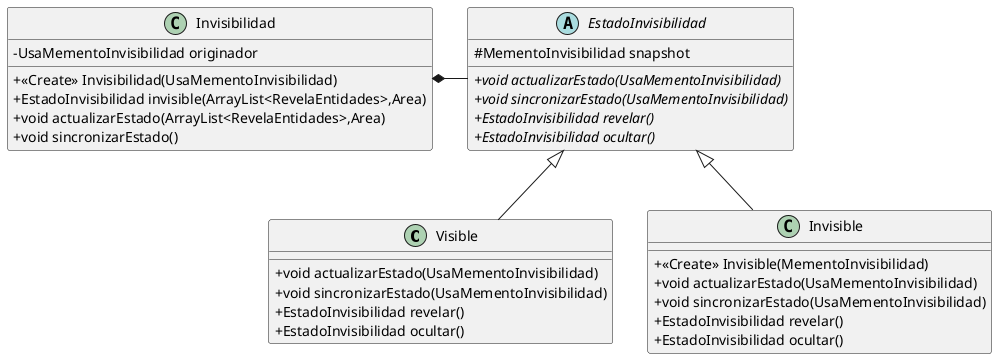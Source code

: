 @startuml
skinparam classAttributeIconSize 0
class Visible {
+ void actualizarEstado(UsaMementoInvisibilidad)
+ void sincronizarEstado(UsaMementoInvisibilidad)
+ EstadoInvisibilidad revelar()
+ EstadoInvisibilidad ocultar()
}
class Invisible {
+ <<Create>> Invisible(MementoInvisibilidad)
+ void actualizarEstado(UsaMementoInvisibilidad)
+ void sincronizarEstado(UsaMementoInvisibilidad)
+ EstadoInvisibilidad revelar()
+ EstadoInvisibilidad ocultar()
}
class Invisibilidad {
- UsaMementoInvisibilidad originador
+ <<Create>> Invisibilidad(UsaMementoInvisibilidad)
+ EstadoInvisibilidad invisible(ArrayList<RevelaEntidades>,Area)
+ void actualizarEstado(ArrayList<RevelaEntidades>,Area)
+ void sincronizarEstado()
}
abstract class EstadoInvisibilidad {
# MementoInvisibilidad snapshot
+ {abstract}void actualizarEstado(UsaMementoInvisibilidad)
+ {abstract}void sincronizarEstado(UsaMementoInvisibilidad)
+ {abstract}EstadoInvisibilidad revelar()
+ {abstract}EstadoInvisibilidad ocultar()
}


EstadoInvisibilidad <|-- Visible
EstadoInvisibilidad <|-- Invisible
Invisibilidad *-r- EstadoInvisibilidad
@enduml